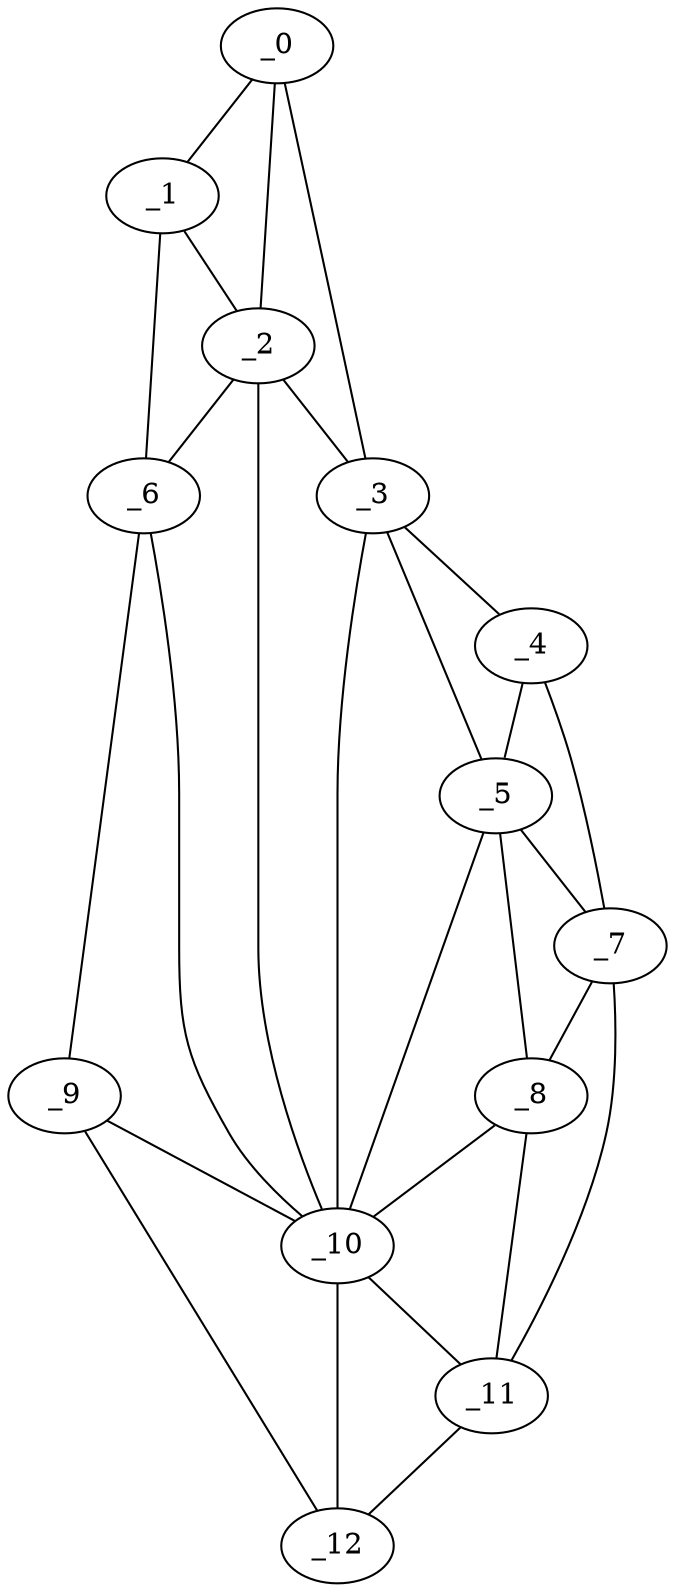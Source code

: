 graph "obj21__100.gxl" {
	_0	 [x=37,
		y=34];
	_1	 [x=41,
		y=67];
	_0 -- _1	 [valence=1];
	_2	 [x=47,
		y=35];
	_0 -- _2	 [valence=2];
	_3	 [x=55,
		y=12];
	_0 -- _3	 [valence=1];
	_1 -- _2	 [valence=2];
	_6	 [x=80,
		y=75];
	_1 -- _6	 [valence=1];
	_2 -- _3	 [valence=1];
	_2 -- _6	 [valence=2];
	_10	 [x=98,
		y=40];
	_2 -- _10	 [valence=2];
	_4	 [x=63,
		y=3];
	_3 -- _4	 [valence=1];
	_5	 [x=76,
		y=4];
	_3 -- _5	 [valence=2];
	_3 -- _10	 [valence=1];
	_4 -- _5	 [valence=1];
	_7	 [x=85,
		y=3];
	_4 -- _7	 [valence=1];
	_5 -- _7	 [valence=2];
	_8	 [x=89,
		y=8];
	_5 -- _8	 [valence=2];
	_5 -- _10	 [valence=2];
	_9	 [x=97,
		y=61];
	_6 -- _9	 [valence=1];
	_6 -- _10	 [valence=1];
	_7 -- _8	 [valence=1];
	_11	 [x=100,
		y=19];
	_7 -- _11	 [valence=1];
	_8 -- _10	 [valence=1];
	_8 -- _11	 [valence=2];
	_9 -- _10	 [valence=2];
	_12	 [x=102,
		y=23];
	_9 -- _12	 [valence=1];
	_10 -- _11	 [valence=1];
	_10 -- _12	 [valence=2];
	_11 -- _12	 [valence=1];
}
